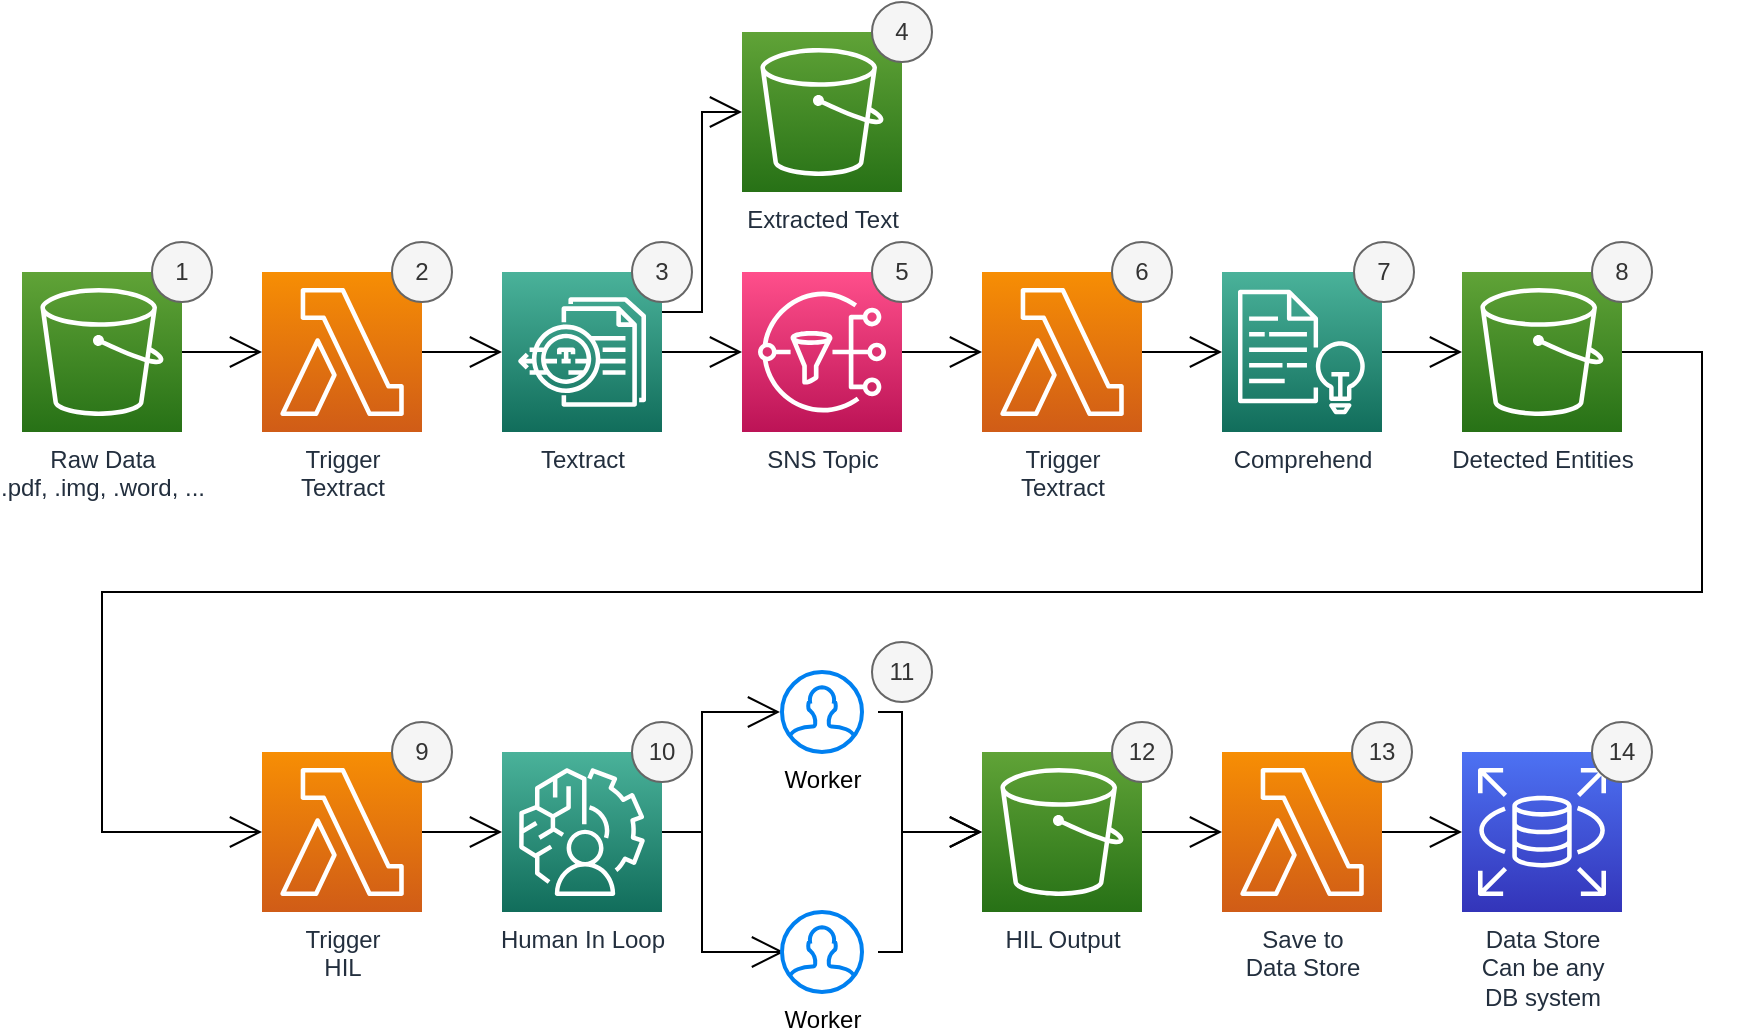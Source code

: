 <mxfile version="15.3.5" type="device" pages="2"><diagram id="PUsyPg1PafYeTbIOHc9t" name="Architect"><mxGraphModel dx="1276" dy="2060" grid="1" gridSize="10" guides="1" tooltips="1" connect="1" arrows="1" fold="1" page="1" pageScale="1" pageWidth="850" pageHeight="1100" math="0" shadow="0"><root><mxCell id="0"/><mxCell id="1" parent="0"/><mxCell id="A-wJ7y3gx-UG36cS0w1t-62" style="edgeStyle=none;curved=1;rounded=0;orthogonalLoop=1;jettySize=auto;html=1;exitX=1;exitY=0.5;exitDx=0;exitDy=0;exitPerimeter=0;entryX=0;entryY=0.5;entryDx=0;entryDy=0;entryPerimeter=0;endArrow=open;startSize=14;endSize=14;sourcePerimeterSpacing=8;targetPerimeterSpacing=8;" edge="1" parent="1" source="A-wJ7y3gx-UG36cS0w1t-1" target="A-wJ7y3gx-UG36cS0w1t-2"><mxGeometry relative="1" as="geometry"/></mxCell><mxCell id="A-wJ7y3gx-UG36cS0w1t-1" value="Raw Data&lt;br&gt;.pdf, .img, .word, ..." style="sketch=0;points=[[0,0,0],[0.25,0,0],[0.5,0,0],[0.75,0,0],[1,0,0],[0,1,0],[0.25,1,0],[0.5,1,0],[0.75,1,0],[1,1,0],[0,0.25,0],[0,0.5,0],[0,0.75,0],[1,0.25,0],[1,0.5,0],[1,0.75,0]];outlineConnect=0;fontColor=#232F3E;gradientColor=#60A337;gradientDirection=north;fillColor=#277116;strokeColor=#ffffff;dashed=0;verticalLabelPosition=bottom;verticalAlign=top;align=center;html=1;fontSize=12;fontStyle=0;aspect=fixed;shape=mxgraph.aws4.resourceIcon;resIcon=mxgraph.aws4.s3;hachureGap=4;pointerEvents=0;" vertex="1" parent="1"><mxGeometry x="80" y="-40" width="80" height="80" as="geometry"/></mxCell><mxCell id="A-wJ7y3gx-UG36cS0w1t-63" style="edgeStyle=none;curved=1;rounded=0;orthogonalLoop=1;jettySize=auto;html=1;exitX=1;exitY=0.5;exitDx=0;exitDy=0;exitPerimeter=0;entryX=0;entryY=0.5;entryDx=0;entryDy=0;entryPerimeter=0;endArrow=open;startSize=14;endSize=14;sourcePerimeterSpacing=8;targetPerimeterSpacing=8;" edge="1" parent="1" source="A-wJ7y3gx-UG36cS0w1t-2" target="A-wJ7y3gx-UG36cS0w1t-56"><mxGeometry relative="1" as="geometry"/></mxCell><mxCell id="A-wJ7y3gx-UG36cS0w1t-2" value="Trigger&lt;br&gt;Textract" style="sketch=0;points=[[0,0,0],[0.25,0,0],[0.5,0,0],[0.75,0,0],[1,0,0],[0,1,0],[0.25,1,0],[0.5,1,0],[0.75,1,0],[1,1,0],[0,0.25,0],[0,0.5,0],[0,0.75,0],[1,0.25,0],[1,0.5,0],[1,0.75,0]];outlineConnect=0;fontColor=#232F3E;gradientColor=#F78E04;gradientDirection=north;fillColor=#D05C17;strokeColor=#ffffff;dashed=0;verticalLabelPosition=bottom;verticalAlign=top;align=center;html=1;fontSize=12;fontStyle=0;aspect=fixed;shape=mxgraph.aws4.resourceIcon;resIcon=mxgraph.aws4.lambda;hachureGap=4;pointerEvents=0;" vertex="1" parent="1"><mxGeometry x="200" y="-40" width="80" height="80" as="geometry"/></mxCell><mxCell id="A-wJ7y3gx-UG36cS0w1t-78" style="edgeStyle=orthogonalEdgeStyle;rounded=0;orthogonalLoop=1;jettySize=auto;html=1;exitX=1;exitY=0.5;exitDx=0;exitDy=0;exitPerimeter=0;entryX=-0.025;entryY=0.5;entryDx=0;entryDy=0;entryPerimeter=0;endArrow=open;startSize=14;endSize=14;sourcePerimeterSpacing=8;targetPerimeterSpacing=8;" edge="1" parent="1" source="A-wJ7y3gx-UG36cS0w1t-55" target="A-wJ7y3gx-UG36cS0w1t-74"><mxGeometry relative="1" as="geometry"><Array as="points"><mxPoint x="420" y="240"/><mxPoint x="420" y="180"/></Array></mxGeometry></mxCell><mxCell id="A-wJ7y3gx-UG36cS0w1t-79" style="edgeStyle=orthogonalEdgeStyle;rounded=0;orthogonalLoop=1;jettySize=auto;html=1;exitX=1;exitY=0.5;exitDx=0;exitDy=0;exitPerimeter=0;entryX=0.025;entryY=0.5;entryDx=0;entryDy=0;entryPerimeter=0;endArrow=open;startSize=14;endSize=14;sourcePerimeterSpacing=8;targetPerimeterSpacing=8;" edge="1" parent="1" source="A-wJ7y3gx-UG36cS0w1t-55" target="A-wJ7y3gx-UG36cS0w1t-76"><mxGeometry relative="1" as="geometry"><Array as="points"><mxPoint x="420" y="240"/><mxPoint x="420" y="300"/></Array></mxGeometry></mxCell><mxCell id="A-wJ7y3gx-UG36cS0w1t-55" value="Human In Loop" style="sketch=0;points=[[0,0,0],[0.25,0,0],[0.5,0,0],[0.75,0,0],[1,0,0],[0,1,0],[0.25,1,0],[0.5,1,0],[0.75,1,0],[1,1,0],[0,0.25,0],[0,0.5,0],[0,0.75,0],[1,0.25,0],[1,0.5,0],[1,0.75,0]];outlineConnect=0;fontColor=#232F3E;gradientColor=#4AB29A;gradientDirection=north;fillColor=#116D5B;strokeColor=#ffffff;dashed=0;verticalLabelPosition=bottom;verticalAlign=top;align=center;html=1;fontSize=12;fontStyle=0;aspect=fixed;shape=mxgraph.aws4.resourceIcon;resIcon=mxgraph.aws4.augmented_ai;hachureGap=4;pointerEvents=0;" vertex="1" parent="1"><mxGeometry x="320" y="200" width="80" height="80" as="geometry"/></mxCell><mxCell id="A-wJ7y3gx-UG36cS0w1t-64" style="edgeStyle=none;curved=1;rounded=0;orthogonalLoop=1;jettySize=auto;html=1;exitX=1;exitY=0.5;exitDx=0;exitDy=0;exitPerimeter=0;entryX=0;entryY=0.5;entryDx=0;entryDy=0;entryPerimeter=0;endArrow=open;startSize=14;endSize=14;sourcePerimeterSpacing=8;targetPerimeterSpacing=8;" edge="1" parent="1" source="A-wJ7y3gx-UG36cS0w1t-56" target="A-wJ7y3gx-UG36cS0w1t-58"><mxGeometry relative="1" as="geometry"/></mxCell><mxCell id="A-wJ7y3gx-UG36cS0w1t-65" style="edgeStyle=orthogonalEdgeStyle;rounded=0;orthogonalLoop=1;jettySize=auto;html=1;exitX=1;exitY=0.25;exitDx=0;exitDy=0;exitPerimeter=0;entryX=0;entryY=0.5;entryDx=0;entryDy=0;entryPerimeter=0;endArrow=open;startSize=14;endSize=14;sourcePerimeterSpacing=8;targetPerimeterSpacing=8;" edge="1" parent="1" source="A-wJ7y3gx-UG36cS0w1t-56" target="A-wJ7y3gx-UG36cS0w1t-60"><mxGeometry relative="1" as="geometry"><Array as="points"><mxPoint x="420" y="-20"/><mxPoint x="420" y="-120"/></Array></mxGeometry></mxCell><mxCell id="A-wJ7y3gx-UG36cS0w1t-56" value="Textract" style="sketch=0;points=[[0,0,0],[0.25,0,0],[0.5,0,0],[0.75,0,0],[1,0,0],[0,1,0],[0.25,1,0],[0.5,1,0],[0.75,1,0],[1,1,0],[0,0.25,0],[0,0.5,0],[0,0.75,0],[1,0.25,0],[1,0.5,0],[1,0.75,0]];outlineConnect=0;fontColor=#232F3E;gradientColor=#4AB29A;gradientDirection=north;fillColor=#116D5B;strokeColor=#ffffff;dashed=0;verticalLabelPosition=bottom;verticalAlign=top;align=center;html=1;fontSize=12;fontStyle=0;aspect=fixed;shape=mxgraph.aws4.resourceIcon;resIcon=mxgraph.aws4.textract;hachureGap=4;pointerEvents=0;" vertex="1" parent="1"><mxGeometry x="320" y="-40" width="80" height="80" as="geometry"/></mxCell><mxCell id="A-wJ7y3gx-UG36cS0w1t-72" style="edgeStyle=orthogonalEdgeStyle;rounded=0;orthogonalLoop=1;jettySize=auto;html=1;exitX=1;exitY=0.5;exitDx=0;exitDy=0;exitPerimeter=0;entryX=0;entryY=0.5;entryDx=0;entryDy=0;entryPerimeter=0;endArrow=open;startSize=14;endSize=14;sourcePerimeterSpacing=8;targetPerimeterSpacing=8;" edge="1" parent="1" source="A-wJ7y3gx-UG36cS0w1t-57" target="A-wJ7y3gx-UG36cS0w1t-61"><mxGeometry relative="1" as="geometry"/></mxCell><mxCell id="A-wJ7y3gx-UG36cS0w1t-57" value="Comprehend" style="sketch=0;points=[[0,0,0],[0.25,0,0],[0.5,0,0],[0.75,0,0],[1,0,0],[0,1,0],[0.25,1,0],[0.5,1,0],[0.75,1,0],[1,1,0],[0,0.25,0],[0,0.5,0],[0,0.75,0],[1,0.25,0],[1,0.5,0],[1,0.75,0]];outlineConnect=0;fontColor=#232F3E;gradientColor=#4AB29A;gradientDirection=north;fillColor=#116D5B;strokeColor=#ffffff;dashed=0;verticalLabelPosition=bottom;verticalAlign=top;align=center;html=1;fontSize=12;fontStyle=0;aspect=fixed;shape=mxgraph.aws4.resourceIcon;resIcon=mxgraph.aws4.comprehend;hachureGap=4;pointerEvents=0;" vertex="1" parent="1"><mxGeometry x="680" y="-40" width="80" height="80" as="geometry"/></mxCell><mxCell id="A-wJ7y3gx-UG36cS0w1t-66" style="edgeStyle=orthogonalEdgeStyle;rounded=0;orthogonalLoop=1;jettySize=auto;html=1;exitX=1;exitY=0.5;exitDx=0;exitDy=0;exitPerimeter=0;entryX=0;entryY=0.5;entryDx=0;entryDy=0;entryPerimeter=0;endArrow=open;startSize=14;endSize=14;sourcePerimeterSpacing=8;targetPerimeterSpacing=8;" edge="1" parent="1" source="A-wJ7y3gx-UG36cS0w1t-58" target="A-wJ7y3gx-UG36cS0w1t-59"><mxGeometry relative="1" as="geometry"/></mxCell><mxCell id="A-wJ7y3gx-UG36cS0w1t-58" value="SNS Topic" style="sketch=0;points=[[0,0,0],[0.25,0,0],[0.5,0,0],[0.75,0,0],[1,0,0],[0,1,0],[0.25,1,0],[0.5,1,0],[0.75,1,0],[1,1,0],[0,0.25,0],[0,0.5,0],[0,0.75,0],[1,0.25,0],[1,0.5,0],[1,0.75,0]];outlineConnect=0;fontColor=#232F3E;gradientColor=#FF4F8B;gradientDirection=north;fillColor=#BC1356;strokeColor=#ffffff;dashed=0;verticalLabelPosition=bottom;verticalAlign=top;align=center;html=1;fontSize=12;fontStyle=0;aspect=fixed;shape=mxgraph.aws4.resourceIcon;resIcon=mxgraph.aws4.sns;hachureGap=4;pointerEvents=0;" vertex="1" parent="1"><mxGeometry x="440" y="-40" width="80" height="80" as="geometry"/></mxCell><mxCell id="A-wJ7y3gx-UG36cS0w1t-71" style="edgeStyle=orthogonalEdgeStyle;rounded=0;orthogonalLoop=1;jettySize=auto;html=1;exitX=1;exitY=0.5;exitDx=0;exitDy=0;exitPerimeter=0;entryX=0;entryY=0.5;entryDx=0;entryDy=0;entryPerimeter=0;endArrow=open;startSize=14;endSize=14;sourcePerimeterSpacing=8;targetPerimeterSpacing=8;" edge="1" parent="1" source="A-wJ7y3gx-UG36cS0w1t-59" target="A-wJ7y3gx-UG36cS0w1t-57"><mxGeometry relative="1" as="geometry"/></mxCell><mxCell id="A-wJ7y3gx-UG36cS0w1t-59" value="Trigger&lt;br&gt;Textract" style="sketch=0;points=[[0,0,0],[0.25,0,0],[0.5,0,0],[0.75,0,0],[1,0,0],[0,1,0],[0.25,1,0],[0.5,1,0],[0.75,1,0],[1,1,0],[0,0.25,0],[0,0.5,0],[0,0.75,0],[1,0.25,0],[1,0.5,0],[1,0.75,0]];outlineConnect=0;fontColor=#232F3E;gradientColor=#F78E04;gradientDirection=north;fillColor=#D05C17;strokeColor=#ffffff;dashed=0;verticalLabelPosition=bottom;verticalAlign=top;align=center;html=1;fontSize=12;fontStyle=0;aspect=fixed;shape=mxgraph.aws4.resourceIcon;resIcon=mxgraph.aws4.lambda;hachureGap=4;pointerEvents=0;" vertex="1" parent="1"><mxGeometry x="560" y="-40" width="80" height="80" as="geometry"/></mxCell><mxCell id="A-wJ7y3gx-UG36cS0w1t-60" value="Extracted Text" style="sketch=0;points=[[0,0,0],[0.25,0,0],[0.5,0,0],[0.75,0,0],[1,0,0],[0,1,0],[0.25,1,0],[0.5,1,0],[0.75,1,0],[1,1,0],[0,0.25,0],[0,0.5,0],[0,0.75,0],[1,0.25,0],[1,0.5,0],[1,0.75,0]];outlineConnect=0;fontColor=#232F3E;gradientColor=#60A337;gradientDirection=north;fillColor=#277116;strokeColor=#ffffff;dashed=0;verticalLabelPosition=bottom;verticalAlign=top;align=center;html=1;fontSize=12;fontStyle=0;aspect=fixed;shape=mxgraph.aws4.resourceIcon;resIcon=mxgraph.aws4.s3;hachureGap=4;pointerEvents=0;" vertex="1" parent="1"><mxGeometry x="440" y="-160" width="80" height="80" as="geometry"/></mxCell><mxCell id="A-wJ7y3gx-UG36cS0w1t-70" style="edgeStyle=orthogonalEdgeStyle;rounded=0;orthogonalLoop=1;jettySize=auto;html=1;exitX=1;exitY=0.5;exitDx=0;exitDy=0;exitPerimeter=0;entryX=0;entryY=0.5;entryDx=0;entryDy=0;entryPerimeter=0;endArrow=open;startSize=14;endSize=14;sourcePerimeterSpacing=8;targetPerimeterSpacing=8;" edge="1" parent="1" source="A-wJ7y3gx-UG36cS0w1t-61" target="A-wJ7y3gx-UG36cS0w1t-69"><mxGeometry relative="1" as="geometry"><Array as="points"><mxPoint x="920"/><mxPoint x="920" y="120"/><mxPoint x="120" y="120"/><mxPoint x="120" y="240"/></Array></mxGeometry></mxCell><mxCell id="A-wJ7y3gx-UG36cS0w1t-61" value="Detected Entities" style="sketch=0;points=[[0,0,0],[0.25,0,0],[0.5,0,0],[0.75,0,0],[1,0,0],[0,1,0],[0.25,1,0],[0.5,1,0],[0.75,1,0],[1,1,0],[0,0.25,0],[0,0.5,0],[0,0.75,0],[1,0.25,0],[1,0.5,0],[1,0.75,0]];outlineConnect=0;fontColor=#232F3E;gradientColor=#60A337;gradientDirection=north;fillColor=#277116;strokeColor=#ffffff;dashed=0;verticalLabelPosition=bottom;verticalAlign=top;align=center;html=1;fontSize=12;fontStyle=0;aspect=fixed;shape=mxgraph.aws4.resourceIcon;resIcon=mxgraph.aws4.s3;hachureGap=4;pointerEvents=0;" vertex="1" parent="1"><mxGeometry x="800" y="-40" width="80" height="80" as="geometry"/></mxCell><mxCell id="A-wJ7y3gx-UG36cS0w1t-77" style="edgeStyle=orthogonalEdgeStyle;rounded=0;orthogonalLoop=1;jettySize=auto;html=1;exitX=1;exitY=0.5;exitDx=0;exitDy=0;exitPerimeter=0;entryX=0;entryY=0.5;entryDx=0;entryDy=0;entryPerimeter=0;endArrow=open;startSize=14;endSize=14;sourcePerimeterSpacing=8;targetPerimeterSpacing=8;" edge="1" parent="1" source="A-wJ7y3gx-UG36cS0w1t-69" target="A-wJ7y3gx-UG36cS0w1t-55"><mxGeometry relative="1" as="geometry"/></mxCell><mxCell id="A-wJ7y3gx-UG36cS0w1t-69" value="Trigger&lt;br&gt;HIL" style="sketch=0;points=[[0,0,0],[0.25,0,0],[0.5,0,0],[0.75,0,0],[1,0,0],[0,1,0],[0.25,1,0],[0.5,1,0],[0.75,1,0],[1,1,0],[0,0.25,0],[0,0.5,0],[0,0.75,0],[1,0.25,0],[1,0.5,0],[1,0.75,0]];outlineConnect=0;fontColor=#232F3E;gradientColor=#F78E04;gradientDirection=north;fillColor=#D05C17;strokeColor=#ffffff;dashed=0;verticalLabelPosition=bottom;verticalAlign=top;align=center;html=1;fontSize=12;fontStyle=0;aspect=fixed;shape=mxgraph.aws4.resourceIcon;resIcon=mxgraph.aws4.lambda;hachureGap=4;pointerEvents=0;" vertex="1" parent="1"><mxGeometry x="200" y="200" width="80" height="80" as="geometry"/></mxCell><mxCell id="A-wJ7y3gx-UG36cS0w1t-81" style="edgeStyle=orthogonalEdgeStyle;rounded=0;orthogonalLoop=1;jettySize=auto;html=1;entryX=0;entryY=0.5;entryDx=0;entryDy=0;entryPerimeter=0;endArrow=open;startSize=14;endSize=14;sourcePerimeterSpacing=8;targetPerimeterSpacing=8;" edge="1" parent="1" source="A-wJ7y3gx-UG36cS0w1t-74" target="A-wJ7y3gx-UG36cS0w1t-80"><mxGeometry relative="1" as="geometry"><Array as="points"><mxPoint x="520" y="180"/><mxPoint x="520" y="240"/></Array></mxGeometry></mxCell><mxCell id="A-wJ7y3gx-UG36cS0w1t-74" value="Worker" style="html=1;verticalLabelPosition=bottom;align=center;labelBackgroundColor=#ffffff;verticalAlign=top;strokeWidth=2;strokeColor=#0080F0;shadow=0;dashed=0;shape=mxgraph.ios7.icons.user;hachureGap=4;pointerEvents=0;" vertex="1" parent="1"><mxGeometry x="460" y="160" width="40" height="40" as="geometry"/></mxCell><mxCell id="A-wJ7y3gx-UG36cS0w1t-82" style="edgeStyle=orthogonalEdgeStyle;rounded=0;orthogonalLoop=1;jettySize=auto;html=1;entryX=0;entryY=0.5;entryDx=0;entryDy=0;entryPerimeter=0;endArrow=open;startSize=14;endSize=14;sourcePerimeterSpacing=8;targetPerimeterSpacing=8;" edge="1" parent="1" source="A-wJ7y3gx-UG36cS0w1t-76" target="A-wJ7y3gx-UG36cS0w1t-80"><mxGeometry relative="1" as="geometry"><Array as="points"><mxPoint x="520" y="300"/><mxPoint x="520" y="240"/></Array></mxGeometry></mxCell><mxCell id="A-wJ7y3gx-UG36cS0w1t-76" value="Worker" style="html=1;verticalLabelPosition=bottom;align=center;labelBackgroundColor=#ffffff;verticalAlign=top;strokeWidth=2;strokeColor=#0080F0;shadow=0;dashed=0;shape=mxgraph.ios7.icons.user;hachureGap=4;pointerEvents=0;" vertex="1" parent="1"><mxGeometry x="460" y="280" width="40" height="40" as="geometry"/></mxCell><mxCell id="A-wJ7y3gx-UG36cS0w1t-84" style="edgeStyle=orthogonalEdgeStyle;rounded=0;orthogonalLoop=1;jettySize=auto;html=1;exitX=1;exitY=0.5;exitDx=0;exitDy=0;exitPerimeter=0;entryX=0;entryY=0.5;entryDx=0;entryDy=0;entryPerimeter=0;endArrow=open;startSize=14;endSize=14;sourcePerimeterSpacing=8;targetPerimeterSpacing=8;" edge="1" parent="1" source="A-wJ7y3gx-UG36cS0w1t-80" target="A-wJ7y3gx-UG36cS0w1t-83"><mxGeometry relative="1" as="geometry"/></mxCell><mxCell id="A-wJ7y3gx-UG36cS0w1t-80" value="HIL Output" style="sketch=0;points=[[0,0,0],[0.25,0,0],[0.5,0,0],[0.75,0,0],[1,0,0],[0,1,0],[0.25,1,0],[0.5,1,0],[0.75,1,0],[1,1,0],[0,0.25,0],[0,0.5,0],[0,0.75,0],[1,0.25,0],[1,0.5,0],[1,0.75,0]];outlineConnect=0;fontColor=#232F3E;gradientColor=#60A337;gradientDirection=north;fillColor=#277116;strokeColor=#ffffff;dashed=0;verticalLabelPosition=bottom;verticalAlign=top;align=center;html=1;fontSize=12;fontStyle=0;aspect=fixed;shape=mxgraph.aws4.resourceIcon;resIcon=mxgraph.aws4.s3;hachureGap=4;pointerEvents=0;" vertex="1" parent="1"><mxGeometry x="560" y="200" width="80" height="80" as="geometry"/></mxCell><mxCell id="A-wJ7y3gx-UG36cS0w1t-86" style="edgeStyle=orthogonalEdgeStyle;rounded=0;orthogonalLoop=1;jettySize=auto;html=1;exitX=1;exitY=0.5;exitDx=0;exitDy=0;exitPerimeter=0;entryX=0;entryY=0.5;entryDx=0;entryDy=0;entryPerimeter=0;endArrow=open;startSize=14;endSize=14;sourcePerimeterSpacing=8;targetPerimeterSpacing=8;" edge="1" parent="1" source="A-wJ7y3gx-UG36cS0w1t-83" target="A-wJ7y3gx-UG36cS0w1t-85"><mxGeometry relative="1" as="geometry"/></mxCell><mxCell id="A-wJ7y3gx-UG36cS0w1t-83" value="Save to &lt;br&gt;Data Store" style="sketch=0;points=[[0,0,0],[0.25,0,0],[0.5,0,0],[0.75,0,0],[1,0,0],[0,1,0],[0.25,1,0],[0.5,1,0],[0.75,1,0],[1,1,0],[0,0.25,0],[0,0.5,0],[0,0.75,0],[1,0.25,0],[1,0.5,0],[1,0.75,0]];outlineConnect=0;fontColor=#232F3E;gradientColor=#F78E04;gradientDirection=north;fillColor=#D05C17;strokeColor=#ffffff;dashed=0;verticalLabelPosition=bottom;verticalAlign=top;align=center;html=1;fontSize=12;fontStyle=0;aspect=fixed;shape=mxgraph.aws4.resourceIcon;resIcon=mxgraph.aws4.lambda;hachureGap=4;pointerEvents=0;" vertex="1" parent="1"><mxGeometry x="680" y="200" width="80" height="80" as="geometry"/></mxCell><mxCell id="A-wJ7y3gx-UG36cS0w1t-85" value="Data Store&lt;br&gt;Can be any &lt;br&gt;DB system" style="sketch=0;points=[[0,0,0],[0.25,0,0],[0.5,0,0],[0.75,0,0],[1,0,0],[0,1,0],[0.25,1,0],[0.5,1,0],[0.75,1,0],[1,1,0],[0,0.25,0],[0,0.5,0],[0,0.75,0],[1,0.25,0],[1,0.5,0],[1,0.75,0]];outlineConnect=0;fontColor=#232F3E;gradientColor=#4D72F3;gradientDirection=north;fillColor=#3334B9;strokeColor=#ffffff;dashed=0;verticalLabelPosition=bottom;verticalAlign=top;align=center;html=1;fontSize=12;fontStyle=0;aspect=fixed;shape=mxgraph.aws4.resourceIcon;resIcon=mxgraph.aws4.rds;hachureGap=4;pointerEvents=0;" vertex="1" parent="1"><mxGeometry x="800" y="200" width="80" height="80" as="geometry"/></mxCell><mxCell id="7WBV19igmc-69tP2fti4-1" value="1" style="ellipse;whiteSpace=wrap;html=1;aspect=fixed;hachureGap=4;pointerEvents=0;fillColor=#f5f5f5;strokeColor=#666666;fontColor=#333333;" vertex="1" parent="1"><mxGeometry x="145" y="-55" width="30" height="30" as="geometry"/></mxCell><mxCell id="7WBV19igmc-69tP2fti4-2" value="2" style="ellipse;whiteSpace=wrap;html=1;aspect=fixed;hachureGap=4;pointerEvents=0;fillColor=#f5f5f5;strokeColor=#666666;fontColor=#333333;" vertex="1" parent="1"><mxGeometry x="265" y="-55" width="30" height="30" as="geometry"/></mxCell><mxCell id="7WBV19igmc-69tP2fti4-3" value="3" style="ellipse;whiteSpace=wrap;html=1;aspect=fixed;hachureGap=4;pointerEvents=0;fillColor=#f5f5f5;strokeColor=#666666;fontColor=#333333;" vertex="1" parent="1"><mxGeometry x="385" y="-55" width="30" height="30" as="geometry"/></mxCell><mxCell id="7WBV19igmc-69tP2fti4-4" value="4" style="ellipse;whiteSpace=wrap;html=1;aspect=fixed;hachureGap=4;pointerEvents=0;fillColor=#f5f5f5;strokeColor=#666666;fontColor=#333333;" vertex="1" parent="1"><mxGeometry x="505" y="-175" width="30" height="30" as="geometry"/></mxCell><mxCell id="7WBV19igmc-69tP2fti4-5" value="5" style="ellipse;whiteSpace=wrap;html=1;aspect=fixed;hachureGap=4;pointerEvents=0;fillColor=#f5f5f5;strokeColor=#666666;fontColor=#333333;" vertex="1" parent="1"><mxGeometry x="505" y="-55" width="30" height="30" as="geometry"/></mxCell><mxCell id="7WBV19igmc-69tP2fti4-6" value="6" style="ellipse;whiteSpace=wrap;html=1;aspect=fixed;hachureGap=4;pointerEvents=0;fillColor=#f5f5f5;strokeColor=#666666;fontColor=#333333;" vertex="1" parent="1"><mxGeometry x="625" y="-55" width="30" height="30" as="geometry"/></mxCell><mxCell id="7WBV19igmc-69tP2fti4-7" value="7" style="ellipse;whiteSpace=wrap;html=1;aspect=fixed;hachureGap=4;pointerEvents=0;fillColor=#f5f5f5;strokeColor=#666666;fontColor=#333333;" vertex="1" parent="1"><mxGeometry x="746" y="-55" width="30" height="30" as="geometry"/></mxCell><mxCell id="7WBV19igmc-69tP2fti4-8" value="8" style="ellipse;whiteSpace=wrap;html=1;aspect=fixed;hachureGap=4;pointerEvents=0;fillColor=#f5f5f5;strokeColor=#666666;fontColor=#333333;" vertex="1" parent="1"><mxGeometry x="865" y="-55" width="30" height="30" as="geometry"/></mxCell><mxCell id="7WBV19igmc-69tP2fti4-9" value="14" style="ellipse;whiteSpace=wrap;html=1;aspect=fixed;hachureGap=4;pointerEvents=0;fillColor=#f5f5f5;strokeColor=#666666;fontColor=#333333;" vertex="1" parent="1"><mxGeometry x="865" y="185" width="30" height="30" as="geometry"/></mxCell><mxCell id="7WBV19igmc-69tP2fti4-10" value="13" style="ellipse;whiteSpace=wrap;html=1;aspect=fixed;hachureGap=4;pointerEvents=0;fillColor=#f5f5f5;strokeColor=#666666;fontColor=#333333;" vertex="1" parent="1"><mxGeometry x="745" y="185" width="30" height="30" as="geometry"/></mxCell><mxCell id="7WBV19igmc-69tP2fti4-11" value="12" style="ellipse;whiteSpace=wrap;html=1;aspect=fixed;hachureGap=4;pointerEvents=0;fillColor=#f5f5f5;strokeColor=#666666;fontColor=#333333;" vertex="1" parent="1"><mxGeometry x="625" y="185" width="30" height="30" as="geometry"/></mxCell><mxCell id="7WBV19igmc-69tP2fti4-12" value="10" style="ellipse;whiteSpace=wrap;html=1;aspect=fixed;hachureGap=4;pointerEvents=0;fillColor=#f5f5f5;strokeColor=#666666;fontColor=#333333;" vertex="1" parent="1"><mxGeometry x="385" y="185" width="30" height="30" as="geometry"/></mxCell><mxCell id="7WBV19igmc-69tP2fti4-13" value="9" style="ellipse;whiteSpace=wrap;html=1;aspect=fixed;hachureGap=4;pointerEvents=0;fillColor=#f5f5f5;strokeColor=#666666;fontColor=#333333;" vertex="1" parent="1"><mxGeometry x="265" y="185" width="30" height="30" as="geometry"/></mxCell><mxCell id="7WBV19igmc-69tP2fti4-14" value="11" style="ellipse;whiteSpace=wrap;html=1;aspect=fixed;hachureGap=4;pointerEvents=0;fillColor=#f5f5f5;strokeColor=#666666;fontColor=#333333;" vertex="1" parent="1"><mxGeometry x="505" y="145" width="30" height="30" as="geometry"/></mxCell></root></mxGraphModel></diagram><diagram id="xhmvSHK_J-lwToYyniGq" name="Workflow"><mxGraphModel dx="893" dy="672" grid="1" gridSize="10" guides="1" tooltips="1" connect="1" arrows="1" fold="1" page="1" pageScale="1" pageWidth="850" pageHeight="1100" math="0" shadow="0"><root><mxCell id="ClNrnY2EVaW113UumyJr-0"/><mxCell id="ClNrnY2EVaW113UumyJr-1" parent="ClNrnY2EVaW113UumyJr-0"/><mxCell id="6-CNEuiu_ARBcKAZ0-fv-0" value="" style="shape=table;html=1;whiteSpace=wrap;startSize=0;container=1;collapsible=0;childLayout=tableLayout;hachureGap=4;pointerEvents=0;" vertex="1" parent="ClNrnY2EVaW113UumyJr-1"><mxGeometry x="280" y="440" width="840" height="200" as="geometry"/></mxCell><mxCell id="6-CNEuiu_ARBcKAZ0-fv-1" value="" style="shape=partialRectangle;html=1;whiteSpace=wrap;collapsible=0;dropTarget=0;pointerEvents=0;fillColor=none;top=0;left=0;bottom=0;right=0;points=[[0,0.5],[1,0.5]];portConstraint=eastwest;" vertex="1" parent="6-CNEuiu_ARBcKAZ0-fv-0"><mxGeometry width="840" height="50" as="geometry"/></mxCell><mxCell id="6-CNEuiu_ARBcKAZ0-fv-2" value="" style="shape=partialRectangle;html=1;whiteSpace=wrap;connectable=0;fillColor=none;top=0;left=0;bottom=0;right=0;overflow=hidden;pointerEvents=1;" vertex="1" parent="6-CNEuiu_ARBcKAZ0-fv-1"><mxGeometry width="119" height="50" as="geometry"><mxRectangle width="119" height="50" as="alternateBounds"/></mxGeometry></mxCell><mxCell id="6-CNEuiu_ARBcKAZ0-fv-3" value="extract &lt;br&gt;text" style="shape=partialRectangle;html=1;whiteSpace=wrap;connectable=0;fillColor=none;top=0;left=0;bottom=0;right=0;overflow=hidden;pointerEvents=1;" vertex="1" parent="6-CNEuiu_ARBcKAZ0-fv-1"><mxGeometry x="119" width="123" height="50" as="geometry"><mxRectangle width="123" height="50" as="alternateBounds"/></mxGeometry></mxCell><mxCell id="6-CNEuiu_ARBcKAZ0-fv-4" value="detect &lt;br&gt;entity" style="shape=partialRectangle;html=1;whiteSpace=wrap;connectable=0;fillColor=none;top=0;left=0;bottom=0;right=0;overflow=hidden;pointerEvents=1;" vertex="1" parent="6-CNEuiu_ARBcKAZ0-fv-1"><mxGeometry x="242" width="118" height="50" as="geometry"><mxRectangle width="118" height="50" as="alternateBounds"/></mxGeometry></mxCell><mxCell id="6-CNEuiu_ARBcKAZ0-fv-5" value="to structured &lt;br&gt;data&lt;span style=&quot;white-space: pre&quot;&gt;&#9;&lt;/span&gt;" style="shape=partialRectangle;html=1;whiteSpace=wrap;connectable=0;fillColor=none;top=0;left=0;bottom=0;right=0;overflow=hidden;pointerEvents=1;" vertex="1" parent="6-CNEuiu_ARBcKAZ0-fv-1"><mxGeometry x="360" width="121" height="50" as="geometry"><mxRectangle width="121" height="50" as="alternateBounds"/></mxGeometry></mxCell><mxCell id="6-CNEuiu_ARBcKAZ0-fv-6" value="human in loop&lt;br&gt;review (HIL)" style="shape=partialRectangle;html=1;whiteSpace=wrap;connectable=0;fillColor=none;top=0;left=0;bottom=0;right=0;overflow=hidden;pointerEvents=1;" vertex="1" parent="6-CNEuiu_ARBcKAZ0-fv-1"><mxGeometry x="481" width="119" height="50" as="geometry"><mxRectangle width="119" height="50" as="alternateBounds"/></mxGeometry></mxCell><mxCell id="6-CNEuiu_ARBcKAZ0-fv-7" value="analyze HIL&lt;br&gt;Output" style="shape=partialRectangle;html=1;whiteSpace=wrap;connectable=0;fillColor=none;top=0;left=0;bottom=0;right=0;overflow=hidden;pointerEvents=1;" vertex="1" parent="6-CNEuiu_ARBcKAZ0-fv-1"><mxGeometry x="600" width="122" height="50" as="geometry"><mxRectangle width="122" height="50" as="alternateBounds"/></mxGeometry></mxCell><mxCell id="6-CNEuiu_ARBcKAZ0-fv-8" value="store final &lt;br&gt;structured data" style="shape=partialRectangle;html=1;whiteSpace=wrap;connectable=0;fillColor=none;top=0;left=0;bottom=0;right=0;overflow=hidden;pointerEvents=1;" vertex="1" parent="6-CNEuiu_ARBcKAZ0-fv-1"><mxGeometry x="722" width="118" height="50" as="geometry"><mxRectangle width="118" height="50" as="alternateBounds"/></mxGeometry></mxCell><mxCell id="6-CNEuiu_ARBcKAZ0-fv-9" value="" style="shape=partialRectangle;html=1;whiteSpace=wrap;collapsible=0;dropTarget=0;pointerEvents=0;fillColor=none;top=0;left=0;bottom=0;right=0;points=[[0,0.5],[1,0.5]];portConstraint=eastwest;" vertex="1" parent="6-CNEuiu_ARBcKAZ0-fv-0"><mxGeometry y="50" width="840" height="50" as="geometry"/></mxCell><mxCell id="6-CNEuiu_ARBcKAZ0-fv-10" value="document 1" style="shape=partialRectangle;html=1;whiteSpace=wrap;connectable=0;fillColor=none;top=0;left=0;bottom=0;right=0;overflow=hidden;pointerEvents=1;" vertex="1" parent="6-CNEuiu_ARBcKAZ0-fv-9"><mxGeometry width="119" height="50" as="geometry"><mxRectangle width="119" height="50" as="alternateBounds"/></mxGeometry></mxCell><mxCell id="6-CNEuiu_ARBcKAZ0-fv-11" value="" style="shape=partialRectangle;html=1;whiteSpace=wrap;connectable=0;fillColor=none;top=0;left=0;bottom=0;right=0;overflow=hidden;pointerEvents=1;" vertex="1" parent="6-CNEuiu_ARBcKAZ0-fv-9"><mxGeometry x="119" width="123" height="50" as="geometry"><mxRectangle width="123" height="50" as="alternateBounds"/></mxGeometry></mxCell><mxCell id="6-CNEuiu_ARBcKAZ0-fv-12" value="" style="shape=partialRectangle;html=1;whiteSpace=wrap;connectable=0;fillColor=none;top=0;left=0;bottom=0;right=0;overflow=hidden;pointerEvents=1;" vertex="1" parent="6-CNEuiu_ARBcKAZ0-fv-9"><mxGeometry x="242" width="118" height="50" as="geometry"><mxRectangle width="118" height="50" as="alternateBounds"/></mxGeometry></mxCell><mxCell id="6-CNEuiu_ARBcKAZ0-fv-13" style="shape=partialRectangle;html=1;whiteSpace=wrap;connectable=0;fillColor=none;top=0;left=0;bottom=0;right=0;overflow=hidden;pointerEvents=1;" vertex="1" parent="6-CNEuiu_ARBcKAZ0-fv-9"><mxGeometry x="360" width="121" height="50" as="geometry"><mxRectangle width="121" height="50" as="alternateBounds"/></mxGeometry></mxCell><mxCell id="6-CNEuiu_ARBcKAZ0-fv-14" style="shape=partialRectangle;html=1;whiteSpace=wrap;connectable=0;fillColor=none;top=0;left=0;bottom=0;right=0;overflow=hidden;pointerEvents=1;" vertex="1" parent="6-CNEuiu_ARBcKAZ0-fv-9"><mxGeometry x="481" width="119" height="50" as="geometry"><mxRectangle width="119" height="50" as="alternateBounds"/></mxGeometry></mxCell><mxCell id="6-CNEuiu_ARBcKAZ0-fv-15" style="shape=partialRectangle;html=1;whiteSpace=wrap;connectable=0;fillColor=none;top=0;left=0;bottom=0;right=0;overflow=hidden;pointerEvents=1;" vertex="1" parent="6-CNEuiu_ARBcKAZ0-fv-9"><mxGeometry x="600" width="122" height="50" as="geometry"><mxRectangle width="122" height="50" as="alternateBounds"/></mxGeometry></mxCell><mxCell id="6-CNEuiu_ARBcKAZ0-fv-16" style="shape=partialRectangle;html=1;whiteSpace=wrap;connectable=0;fillColor=none;top=0;left=0;bottom=0;right=0;overflow=hidden;pointerEvents=1;" vertex="1" parent="6-CNEuiu_ARBcKAZ0-fv-9"><mxGeometry x="722" width="118" height="50" as="geometry"><mxRectangle width="118" height="50" as="alternateBounds"/></mxGeometry></mxCell><mxCell id="6-CNEuiu_ARBcKAZ0-fv-17" value="" style="shape=partialRectangle;html=1;whiteSpace=wrap;collapsible=0;dropTarget=0;pointerEvents=0;fillColor=none;top=0;left=0;bottom=0;right=0;points=[[0,0.5],[1,0.5]];portConstraint=eastwest;" vertex="1" parent="6-CNEuiu_ARBcKAZ0-fv-0"><mxGeometry y="100" width="840" height="50" as="geometry"/></mxCell><mxCell id="6-CNEuiu_ARBcKAZ0-fv-18" value="document 2" style="shape=partialRectangle;html=1;whiteSpace=wrap;connectable=0;fillColor=none;top=0;left=0;bottom=0;right=0;overflow=hidden;pointerEvents=1;" vertex="1" parent="6-CNEuiu_ARBcKAZ0-fv-17"><mxGeometry width="119" height="50" as="geometry"><mxRectangle width="119" height="50" as="alternateBounds"/></mxGeometry></mxCell><mxCell id="6-CNEuiu_ARBcKAZ0-fv-19" value="" style="shape=partialRectangle;html=1;whiteSpace=wrap;connectable=0;fillColor=none;top=0;left=0;bottom=0;right=0;overflow=hidden;pointerEvents=1;" vertex="1" parent="6-CNEuiu_ARBcKAZ0-fv-17"><mxGeometry x="119" width="123" height="50" as="geometry"><mxRectangle width="123" height="50" as="alternateBounds"/></mxGeometry></mxCell><mxCell id="6-CNEuiu_ARBcKAZ0-fv-20" value="" style="shape=partialRectangle;html=1;whiteSpace=wrap;connectable=0;fillColor=none;top=0;left=0;bottom=0;right=0;overflow=hidden;pointerEvents=1;" vertex="1" parent="6-CNEuiu_ARBcKAZ0-fv-17"><mxGeometry x="242" width="118" height="50" as="geometry"><mxRectangle width="118" height="50" as="alternateBounds"/></mxGeometry></mxCell><mxCell id="6-CNEuiu_ARBcKAZ0-fv-21" style="shape=partialRectangle;html=1;whiteSpace=wrap;connectable=0;fillColor=none;top=0;left=0;bottom=0;right=0;overflow=hidden;pointerEvents=1;" vertex="1" parent="6-CNEuiu_ARBcKAZ0-fv-17"><mxGeometry x="360" width="121" height="50" as="geometry"><mxRectangle width="121" height="50" as="alternateBounds"/></mxGeometry></mxCell><mxCell id="6-CNEuiu_ARBcKAZ0-fv-22" style="shape=partialRectangle;html=1;whiteSpace=wrap;connectable=0;fillColor=none;top=0;left=0;bottom=0;right=0;overflow=hidden;pointerEvents=1;" vertex="1" parent="6-CNEuiu_ARBcKAZ0-fv-17"><mxGeometry x="481" width="119" height="50" as="geometry"><mxRectangle width="119" height="50" as="alternateBounds"/></mxGeometry></mxCell><mxCell id="6-CNEuiu_ARBcKAZ0-fv-23" style="shape=partialRectangle;html=1;whiteSpace=wrap;connectable=0;fillColor=none;top=0;left=0;bottom=0;right=0;overflow=hidden;pointerEvents=1;" vertex="1" parent="6-CNEuiu_ARBcKAZ0-fv-17"><mxGeometry x="600" width="122" height="50" as="geometry"><mxRectangle width="122" height="50" as="alternateBounds"/></mxGeometry></mxCell><mxCell id="6-CNEuiu_ARBcKAZ0-fv-24" style="shape=partialRectangle;html=1;whiteSpace=wrap;connectable=0;fillColor=none;top=0;left=0;bottom=0;right=0;overflow=hidden;pointerEvents=1;" vertex="1" parent="6-CNEuiu_ARBcKAZ0-fv-17"><mxGeometry x="722" width="118" height="50" as="geometry"><mxRectangle width="118" height="50" as="alternateBounds"/></mxGeometry></mxCell><mxCell id="6-CNEuiu_ARBcKAZ0-fv-25" style="shape=partialRectangle;html=1;whiteSpace=wrap;collapsible=0;dropTarget=0;pointerEvents=0;fillColor=none;top=0;left=0;bottom=0;right=0;points=[[0,0.5],[1,0.5]];portConstraint=eastwest;" vertex="1" parent="6-CNEuiu_ARBcKAZ0-fv-0"><mxGeometry y="150" width="840" height="50" as="geometry"/></mxCell><mxCell id="6-CNEuiu_ARBcKAZ0-fv-26" value="document 3" style="shape=partialRectangle;html=1;whiteSpace=wrap;connectable=0;fillColor=none;top=0;left=0;bottom=0;right=0;overflow=hidden;pointerEvents=1;" vertex="1" parent="6-CNEuiu_ARBcKAZ0-fv-25"><mxGeometry width="119" height="50" as="geometry"><mxRectangle width="119" height="50" as="alternateBounds"/></mxGeometry></mxCell><mxCell id="6-CNEuiu_ARBcKAZ0-fv-27" style="shape=partialRectangle;html=1;whiteSpace=wrap;connectable=0;fillColor=none;top=0;left=0;bottom=0;right=0;overflow=hidden;pointerEvents=1;" vertex="1" parent="6-CNEuiu_ARBcKAZ0-fv-25"><mxGeometry x="119" width="123" height="50" as="geometry"><mxRectangle width="123" height="50" as="alternateBounds"/></mxGeometry></mxCell><mxCell id="6-CNEuiu_ARBcKAZ0-fv-28" style="shape=partialRectangle;html=1;whiteSpace=wrap;connectable=0;fillColor=none;top=0;left=0;bottom=0;right=0;overflow=hidden;pointerEvents=1;" vertex="1" parent="6-CNEuiu_ARBcKAZ0-fv-25"><mxGeometry x="242" width="118" height="50" as="geometry"><mxRectangle width="118" height="50" as="alternateBounds"/></mxGeometry></mxCell><mxCell id="6-CNEuiu_ARBcKAZ0-fv-29" style="shape=partialRectangle;html=1;whiteSpace=wrap;connectable=0;fillColor=none;top=0;left=0;bottom=0;right=0;overflow=hidden;pointerEvents=1;" vertex="1" parent="6-CNEuiu_ARBcKAZ0-fv-25"><mxGeometry x="360" width="121" height="50" as="geometry"><mxRectangle width="121" height="50" as="alternateBounds"/></mxGeometry></mxCell><mxCell id="6-CNEuiu_ARBcKAZ0-fv-30" style="shape=partialRectangle;html=1;whiteSpace=wrap;connectable=0;fillColor=none;top=0;left=0;bottom=0;right=0;overflow=hidden;pointerEvents=1;" vertex="1" parent="6-CNEuiu_ARBcKAZ0-fv-25"><mxGeometry x="481" width="119" height="50" as="geometry"><mxRectangle width="119" height="50" as="alternateBounds"/></mxGeometry></mxCell><mxCell id="6-CNEuiu_ARBcKAZ0-fv-31" style="shape=partialRectangle;html=1;whiteSpace=wrap;connectable=0;fillColor=none;top=0;left=0;bottom=0;right=0;overflow=hidden;pointerEvents=1;" vertex="1" parent="6-CNEuiu_ARBcKAZ0-fv-25"><mxGeometry x="600" width="122" height="50" as="geometry"><mxRectangle width="122" height="50" as="alternateBounds"/></mxGeometry></mxCell><mxCell id="6-CNEuiu_ARBcKAZ0-fv-32" style="shape=partialRectangle;html=1;whiteSpace=wrap;connectable=0;fillColor=none;top=0;left=0;bottom=0;right=0;overflow=hidden;pointerEvents=1;" vertex="1" parent="6-CNEuiu_ARBcKAZ0-fv-25"><mxGeometry x="722" width="118" height="50" as="geometry"><mxRectangle width="118" height="50" as="alternateBounds"/></mxGeometry></mxCell><mxCell id="6-CNEuiu_ARBcKAZ0-fv-33" value="" style="shape=flexArrow;endArrow=classic;html=1;startSize=14;endSize=14;sourcePerimeterSpacing=8;targetPerimeterSpacing=8;fillColor=#dae8fc;strokeColor=#6c8ebf;" edge="1" parent="ClNrnY2EVaW113UumyJr-1"><mxGeometry width="50" height="50" relative="1" as="geometry"><mxPoint x="699.5" y="360" as="sourcePoint"/><mxPoint x="699.5" y="440" as="targetPoint"/></mxGeometry></mxCell><mxCell id="6-CNEuiu_ARBcKAZ0-fv-34" value="" style="shape=flexArrow;endArrow=classic;html=1;startSize=14;endSize=14;sourcePerimeterSpacing=8;targetPerimeterSpacing=8;fillColor=#d5e8d4;strokeColor=#82b366;" edge="1" parent="ClNrnY2EVaW113UumyJr-1"><mxGeometry width="50" height="50" relative="1" as="geometry"><mxPoint x="200" y="520" as="sourcePoint"/><mxPoint x="280" y="520" as="targetPoint"/></mxGeometry></mxCell><mxCell id="6-CNEuiu_ARBcKAZ0-fv-35" value="" style="shape=flexArrow;endArrow=classic;html=1;startSize=14;endSize=14;sourcePerimeterSpacing=8;targetPerimeterSpacing=8;fillColor=#dae8fc;strokeColor=#6c8ebf;" edge="1" parent="ClNrnY2EVaW113UumyJr-1"><mxGeometry width="50" height="50" relative="1" as="geometry"><mxPoint x="460.0" y="360" as="sourcePoint"/><mxPoint x="460.0" y="440" as="targetPoint"/><Array as="points"><mxPoint x="460" y="400"/></Array></mxGeometry></mxCell><mxCell id="6-CNEuiu_ARBcKAZ0-fv-36" value="" style="shape=flexArrow;endArrow=classic;html=1;startSize=14;endSize=14;sourcePerimeterSpacing=8;targetPerimeterSpacing=8;fillColor=#dae8fc;strokeColor=#6c8ebf;" edge="1" parent="ClNrnY2EVaW113UumyJr-1"><mxGeometry width="50" height="50" relative="1" as="geometry"><mxPoint x="580.0" y="360" as="sourcePoint"/><mxPoint x="580.0" y="440" as="targetPoint"/><Array as="points"><mxPoint x="580" y="400"/></Array></mxGeometry></mxCell><mxCell id="6-CNEuiu_ARBcKAZ0-fv-38" value="" style="shape=flexArrow;endArrow=classic;html=1;startSize=14;endSize=14;sourcePerimeterSpacing=8;targetPerimeterSpacing=8;fillColor=#d5e8d4;strokeColor=#82b366;" edge="1" parent="ClNrnY2EVaW113UumyJr-1"><mxGeometry width="50" height="50" relative="1" as="geometry"><mxPoint x="200" y="570" as="sourcePoint"/><mxPoint x="280" y="570" as="targetPoint"/></mxGeometry></mxCell><mxCell id="6-CNEuiu_ARBcKAZ0-fv-39" value="" style="shape=flexArrow;endArrow=classic;html=1;startSize=14;endSize=14;sourcePerimeterSpacing=8;targetPerimeterSpacing=8;fillColor=#d5e8d4;strokeColor=#82b366;" edge="1" parent="ClNrnY2EVaW113UumyJr-1"><mxGeometry width="50" height="50" relative="1" as="geometry"><mxPoint x="200" y="620" as="sourcePoint"/><mxPoint x="280" y="620" as="targetPoint"/></mxGeometry></mxCell><mxCell id="6-CNEuiu_ARBcKAZ0-fv-40" value="" style="shape=flexArrow;endArrow=classic;html=1;startSize=14;endSize=14;sourcePerimeterSpacing=8;targetPerimeterSpacing=8;fillColor=#dae8fc;strokeColor=#6c8ebf;" edge="1" parent="ClNrnY2EVaW113UumyJr-1"><mxGeometry width="50" height="50" relative="1" as="geometry"><mxPoint x="820" y="360" as="sourcePoint"/><mxPoint x="820" y="440" as="targetPoint"/></mxGeometry></mxCell><mxCell id="6-CNEuiu_ARBcKAZ0-fv-41" value="" style="shape=flexArrow;endArrow=classic;html=1;startSize=14;endSize=14;sourcePerimeterSpacing=8;targetPerimeterSpacing=8;fillColor=#dae8fc;strokeColor=#6c8ebf;" edge="1" parent="ClNrnY2EVaW113UumyJr-1"><mxGeometry width="50" height="50" relative="1" as="geometry"><mxPoint x="940" y="360" as="sourcePoint"/><mxPoint x="940" y="440" as="targetPoint"/></mxGeometry></mxCell><mxCell id="6-CNEuiu_ARBcKAZ0-fv-42" value="" style="shape=flexArrow;endArrow=classic;html=1;startSize=14;endSize=14;sourcePerimeterSpacing=8;targetPerimeterSpacing=8;fillColor=#dae8fc;strokeColor=#6c8ebf;" edge="1" parent="ClNrnY2EVaW113UumyJr-1"><mxGeometry width="50" height="50" relative="1" as="geometry"><mxPoint x="1060" y="360" as="sourcePoint"/><mxPoint x="1060" y="440" as="targetPoint"/></mxGeometry></mxCell></root></mxGraphModel></diagram></mxfile>
